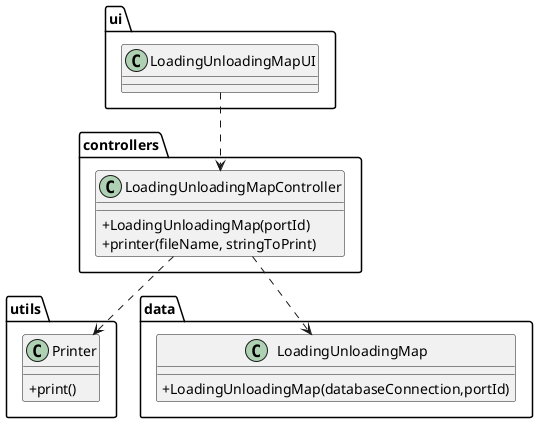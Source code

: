 @startuml
'https://plantuml.com/class-diagram

skinparam classAttributeIconSize 0

package "ui" {
class LoadingUnloadingMapUI{
}
}

package "controllers" {
class LoadingUnloadingMapController{
+LoadingUnloadingMap(portId)
+printer(fileName, stringToPrint)
}
}
package utils{
class Printer{
+print()
}
}

package data{
class LoadingUnloadingMap{
+LoadingUnloadingMap(databaseConnection,portId)
}
}



LoadingUnloadingMapUI ..> LoadingUnloadingMapController
LoadingUnloadingMapController ..> Printer
LoadingUnloadingMapController ..> LoadingUnloadingMap
@enduml